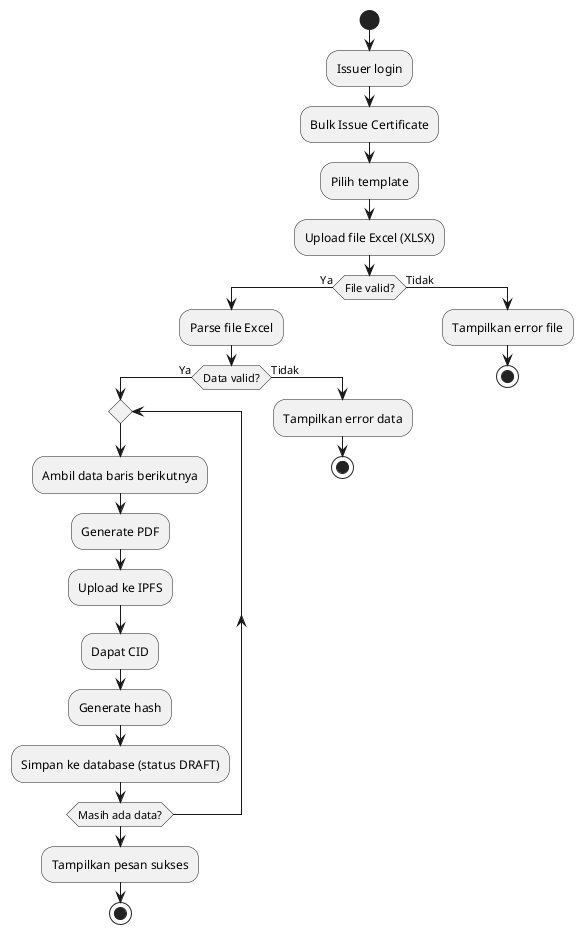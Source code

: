 @startuml
start
:Issuer login;
:Bulk Issue Certificate;
:Pilih template;
:Upload file Excel (XLSX);
if (File valid?) then (Ya)
  :Parse file Excel;
  if (Data valid?) then (Ya)
    repeat
      :Ambil data baris berikutnya;
      :Generate PDF;
      :Upload ke IPFS;
      :Dapat CID;
      :Generate hash;
      :Simpan ke database (status DRAFT);
    repeat while (Masih ada data?)
    :Tampilkan pesan sukses;
    stop
  else (Tidak)
    :Tampilkan error data;
    stop
  endif
else (Tidak)
  :Tampilkan error file;
  stop
endif
@enduml 